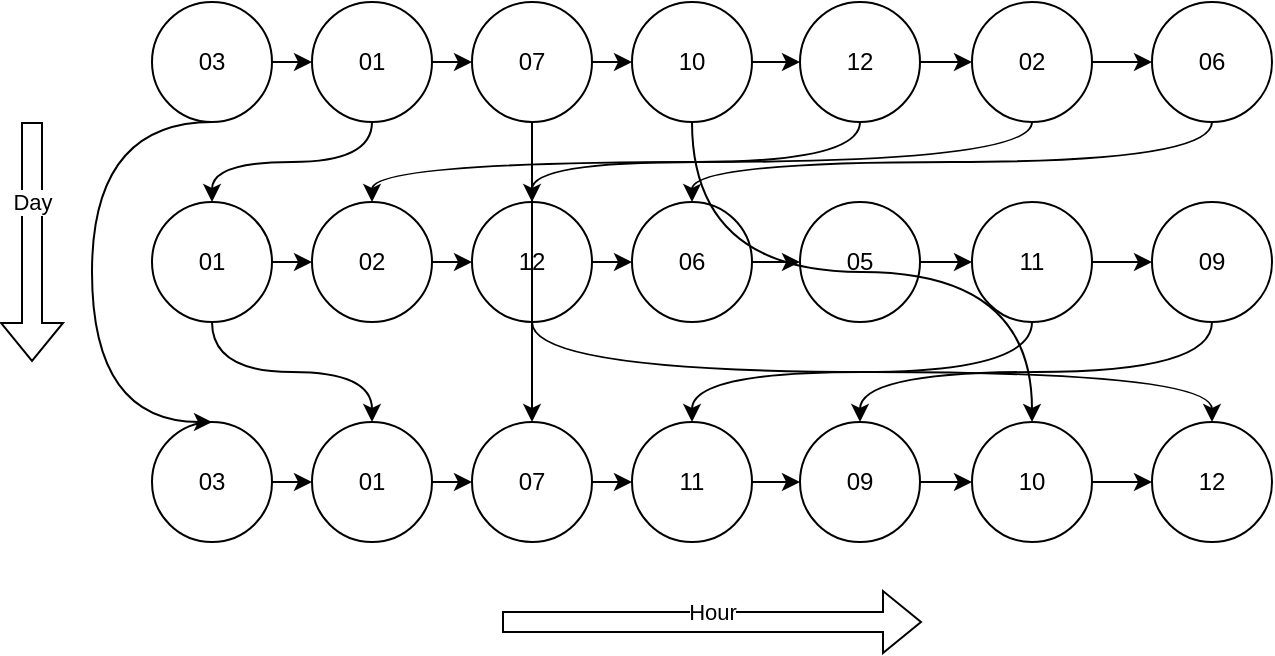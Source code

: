 <mxfile version="21.3.8" type="github">
  <diagram name="第 1 页" id="6wHuQopaQ-I1JBOTUaVT">
    <mxGraphModel dx="1432" dy="684" grid="1" gridSize="10" guides="1" tooltips="1" connect="1" arrows="1" fold="1" page="1" pageScale="1" pageWidth="827" pageHeight="1169" math="0" shadow="0">
      <root>
        <mxCell id="0" />
        <mxCell id="1" parent="0" />
        <mxCell id="NdO_Myqfiw3nwa_kzbYg-15" value="" style="group" vertex="1" connectable="0" parent="1">
          <mxGeometry x="90" y="110" width="560" height="60" as="geometry" />
        </mxCell>
        <mxCell id="NdO_Myqfiw3nwa_kzbYg-1" value="03" style="ellipse;whiteSpace=wrap;html=1;aspect=fixed;" vertex="1" parent="NdO_Myqfiw3nwa_kzbYg-15">
          <mxGeometry width="60" height="60" as="geometry" />
        </mxCell>
        <mxCell id="NdO_Myqfiw3nwa_kzbYg-2" value="02" style="ellipse;whiteSpace=wrap;html=1;aspect=fixed;" vertex="1" parent="NdO_Myqfiw3nwa_kzbYg-15">
          <mxGeometry x="410" width="60" height="60" as="geometry" />
        </mxCell>
        <mxCell id="NdO_Myqfiw3nwa_kzbYg-3" value="06" style="ellipse;whiteSpace=wrap;html=1;aspect=fixed;" vertex="1" parent="NdO_Myqfiw3nwa_kzbYg-15">
          <mxGeometry x="500" width="60" height="60" as="geometry" />
        </mxCell>
        <mxCell id="NdO_Myqfiw3nwa_kzbYg-14" style="edgeStyle=orthogonalEdgeStyle;rounded=0;orthogonalLoop=1;jettySize=auto;html=1;exitX=1;exitY=0.5;exitDx=0;exitDy=0;entryX=0;entryY=0.5;entryDx=0;entryDy=0;" edge="1" parent="NdO_Myqfiw3nwa_kzbYg-15" source="NdO_Myqfiw3nwa_kzbYg-2" target="NdO_Myqfiw3nwa_kzbYg-3">
          <mxGeometry relative="1" as="geometry" />
        </mxCell>
        <mxCell id="NdO_Myqfiw3nwa_kzbYg-4" value="01" style="ellipse;whiteSpace=wrap;html=1;aspect=fixed;" vertex="1" parent="NdO_Myqfiw3nwa_kzbYg-15">
          <mxGeometry x="80" width="60" height="60" as="geometry" />
        </mxCell>
        <mxCell id="NdO_Myqfiw3nwa_kzbYg-9" style="edgeStyle=orthogonalEdgeStyle;rounded=0;orthogonalLoop=1;jettySize=auto;html=1;exitX=1;exitY=0.5;exitDx=0;exitDy=0;entryX=0;entryY=0.5;entryDx=0;entryDy=0;" edge="1" parent="NdO_Myqfiw3nwa_kzbYg-15" source="NdO_Myqfiw3nwa_kzbYg-1" target="NdO_Myqfiw3nwa_kzbYg-4">
          <mxGeometry relative="1" as="geometry" />
        </mxCell>
        <mxCell id="NdO_Myqfiw3nwa_kzbYg-5" value="07" style="ellipse;whiteSpace=wrap;html=1;aspect=fixed;" vertex="1" parent="NdO_Myqfiw3nwa_kzbYg-15">
          <mxGeometry x="160" width="60" height="60" as="geometry" />
        </mxCell>
        <mxCell id="NdO_Myqfiw3nwa_kzbYg-10" style="edgeStyle=orthogonalEdgeStyle;rounded=0;orthogonalLoop=1;jettySize=auto;html=1;exitX=1;exitY=0.5;exitDx=0;exitDy=0;entryX=0;entryY=0.5;entryDx=0;entryDy=0;" edge="1" parent="NdO_Myqfiw3nwa_kzbYg-15" source="NdO_Myqfiw3nwa_kzbYg-4" target="NdO_Myqfiw3nwa_kzbYg-5">
          <mxGeometry relative="1" as="geometry" />
        </mxCell>
        <mxCell id="NdO_Myqfiw3nwa_kzbYg-6" value="10" style="ellipse;whiteSpace=wrap;html=1;aspect=fixed;" vertex="1" parent="NdO_Myqfiw3nwa_kzbYg-15">
          <mxGeometry x="240" width="60" height="60" as="geometry" />
        </mxCell>
        <mxCell id="NdO_Myqfiw3nwa_kzbYg-11" style="edgeStyle=orthogonalEdgeStyle;rounded=0;orthogonalLoop=1;jettySize=auto;html=1;exitX=1;exitY=0.5;exitDx=0;exitDy=0;entryX=0;entryY=0.5;entryDx=0;entryDy=0;" edge="1" parent="NdO_Myqfiw3nwa_kzbYg-15" source="NdO_Myqfiw3nwa_kzbYg-5" target="NdO_Myqfiw3nwa_kzbYg-6">
          <mxGeometry relative="1" as="geometry" />
        </mxCell>
        <mxCell id="NdO_Myqfiw3nwa_kzbYg-13" style="edgeStyle=orthogonalEdgeStyle;rounded=0;orthogonalLoop=1;jettySize=auto;html=1;exitX=1;exitY=0.5;exitDx=0;exitDy=0;entryX=0;entryY=0.5;entryDx=0;entryDy=0;" edge="1" parent="NdO_Myqfiw3nwa_kzbYg-15" source="NdO_Myqfiw3nwa_kzbYg-7" target="NdO_Myqfiw3nwa_kzbYg-2">
          <mxGeometry relative="1" as="geometry" />
        </mxCell>
        <mxCell id="NdO_Myqfiw3nwa_kzbYg-7" value="12" style="ellipse;whiteSpace=wrap;html=1;aspect=fixed;" vertex="1" parent="NdO_Myqfiw3nwa_kzbYg-15">
          <mxGeometry x="324" width="60" height="60" as="geometry" />
        </mxCell>
        <mxCell id="NdO_Myqfiw3nwa_kzbYg-12" style="edgeStyle=orthogonalEdgeStyle;rounded=0;orthogonalLoop=1;jettySize=auto;html=1;exitX=1;exitY=0.5;exitDx=0;exitDy=0;entryX=0;entryY=0.5;entryDx=0;entryDy=0;" edge="1" parent="NdO_Myqfiw3nwa_kzbYg-15" source="NdO_Myqfiw3nwa_kzbYg-6" target="NdO_Myqfiw3nwa_kzbYg-7">
          <mxGeometry relative="1" as="geometry" />
        </mxCell>
        <mxCell id="NdO_Myqfiw3nwa_kzbYg-16" value="" style="group" vertex="1" connectable="0" parent="1">
          <mxGeometry x="90" y="210" width="560" height="60" as="geometry" />
        </mxCell>
        <mxCell id="NdO_Myqfiw3nwa_kzbYg-17" value="01" style="ellipse;whiteSpace=wrap;html=1;aspect=fixed;" vertex="1" parent="NdO_Myqfiw3nwa_kzbYg-16">
          <mxGeometry width="60" height="60" as="geometry" />
        </mxCell>
        <mxCell id="NdO_Myqfiw3nwa_kzbYg-18" value="11" style="ellipse;whiteSpace=wrap;html=1;aspect=fixed;" vertex="1" parent="NdO_Myqfiw3nwa_kzbYg-16">
          <mxGeometry x="410" width="60" height="60" as="geometry" />
        </mxCell>
        <mxCell id="NdO_Myqfiw3nwa_kzbYg-19" value="09" style="ellipse;whiteSpace=wrap;html=1;aspect=fixed;" vertex="1" parent="NdO_Myqfiw3nwa_kzbYg-16">
          <mxGeometry x="500" width="60" height="60" as="geometry" />
        </mxCell>
        <mxCell id="NdO_Myqfiw3nwa_kzbYg-20" style="edgeStyle=orthogonalEdgeStyle;rounded=0;orthogonalLoop=1;jettySize=auto;html=1;exitX=1;exitY=0.5;exitDx=0;exitDy=0;entryX=0;entryY=0.5;entryDx=0;entryDy=0;" edge="1" parent="NdO_Myqfiw3nwa_kzbYg-16" source="NdO_Myqfiw3nwa_kzbYg-18" target="NdO_Myqfiw3nwa_kzbYg-19">
          <mxGeometry relative="1" as="geometry" />
        </mxCell>
        <mxCell id="NdO_Myqfiw3nwa_kzbYg-21" value="02" style="ellipse;whiteSpace=wrap;html=1;aspect=fixed;" vertex="1" parent="NdO_Myqfiw3nwa_kzbYg-16">
          <mxGeometry x="80" width="60" height="60" as="geometry" />
        </mxCell>
        <mxCell id="NdO_Myqfiw3nwa_kzbYg-22" style="edgeStyle=orthogonalEdgeStyle;rounded=0;orthogonalLoop=1;jettySize=auto;html=1;exitX=1;exitY=0.5;exitDx=0;exitDy=0;entryX=0;entryY=0.5;entryDx=0;entryDy=0;" edge="1" parent="NdO_Myqfiw3nwa_kzbYg-16" source="NdO_Myqfiw3nwa_kzbYg-17" target="NdO_Myqfiw3nwa_kzbYg-21">
          <mxGeometry relative="1" as="geometry" />
        </mxCell>
        <mxCell id="NdO_Myqfiw3nwa_kzbYg-23" value="12" style="ellipse;whiteSpace=wrap;html=1;aspect=fixed;" vertex="1" parent="NdO_Myqfiw3nwa_kzbYg-16">
          <mxGeometry x="160" width="60" height="60" as="geometry" />
        </mxCell>
        <mxCell id="NdO_Myqfiw3nwa_kzbYg-24" style="edgeStyle=orthogonalEdgeStyle;rounded=0;orthogonalLoop=1;jettySize=auto;html=1;exitX=1;exitY=0.5;exitDx=0;exitDy=0;entryX=0;entryY=0.5;entryDx=0;entryDy=0;" edge="1" parent="NdO_Myqfiw3nwa_kzbYg-16" source="NdO_Myqfiw3nwa_kzbYg-21" target="NdO_Myqfiw3nwa_kzbYg-23">
          <mxGeometry relative="1" as="geometry" />
        </mxCell>
        <mxCell id="NdO_Myqfiw3nwa_kzbYg-25" value="06" style="ellipse;whiteSpace=wrap;html=1;aspect=fixed;" vertex="1" parent="NdO_Myqfiw3nwa_kzbYg-16">
          <mxGeometry x="240" width="60" height="60" as="geometry" />
        </mxCell>
        <mxCell id="NdO_Myqfiw3nwa_kzbYg-26" style="edgeStyle=orthogonalEdgeStyle;rounded=0;orthogonalLoop=1;jettySize=auto;html=1;exitX=1;exitY=0.5;exitDx=0;exitDy=0;entryX=0;entryY=0.5;entryDx=0;entryDy=0;" edge="1" parent="NdO_Myqfiw3nwa_kzbYg-16" source="NdO_Myqfiw3nwa_kzbYg-23" target="NdO_Myqfiw3nwa_kzbYg-25">
          <mxGeometry relative="1" as="geometry" />
        </mxCell>
        <mxCell id="NdO_Myqfiw3nwa_kzbYg-27" style="edgeStyle=orthogonalEdgeStyle;rounded=0;orthogonalLoop=1;jettySize=auto;html=1;exitX=1;exitY=0.5;exitDx=0;exitDy=0;entryX=0;entryY=0.5;entryDx=0;entryDy=0;" edge="1" parent="NdO_Myqfiw3nwa_kzbYg-16" source="NdO_Myqfiw3nwa_kzbYg-28" target="NdO_Myqfiw3nwa_kzbYg-18">
          <mxGeometry relative="1" as="geometry" />
        </mxCell>
        <mxCell id="NdO_Myqfiw3nwa_kzbYg-28" value="05" style="ellipse;whiteSpace=wrap;html=1;aspect=fixed;" vertex="1" parent="NdO_Myqfiw3nwa_kzbYg-16">
          <mxGeometry x="324" width="60" height="60" as="geometry" />
        </mxCell>
        <mxCell id="NdO_Myqfiw3nwa_kzbYg-29" style="edgeStyle=orthogonalEdgeStyle;rounded=0;orthogonalLoop=1;jettySize=auto;html=1;exitX=1;exitY=0.5;exitDx=0;exitDy=0;entryX=0;entryY=0.5;entryDx=0;entryDy=0;" edge="1" parent="NdO_Myqfiw3nwa_kzbYg-16" source="NdO_Myqfiw3nwa_kzbYg-25" target="NdO_Myqfiw3nwa_kzbYg-28">
          <mxGeometry relative="1" as="geometry" />
        </mxCell>
        <mxCell id="NdO_Myqfiw3nwa_kzbYg-30" value="" style="group" vertex="1" connectable="0" parent="1">
          <mxGeometry x="90" y="320" width="560" height="60" as="geometry" />
        </mxCell>
        <mxCell id="NdO_Myqfiw3nwa_kzbYg-31" value="03" style="ellipse;whiteSpace=wrap;html=1;aspect=fixed;" vertex="1" parent="NdO_Myqfiw3nwa_kzbYg-30">
          <mxGeometry width="60" height="60" as="geometry" />
        </mxCell>
        <mxCell id="NdO_Myqfiw3nwa_kzbYg-32" value="10" style="ellipse;whiteSpace=wrap;html=1;aspect=fixed;" vertex="1" parent="NdO_Myqfiw3nwa_kzbYg-30">
          <mxGeometry x="410" width="60" height="60" as="geometry" />
        </mxCell>
        <mxCell id="NdO_Myqfiw3nwa_kzbYg-33" value="12" style="ellipse;whiteSpace=wrap;html=1;aspect=fixed;" vertex="1" parent="NdO_Myqfiw3nwa_kzbYg-30">
          <mxGeometry x="500" width="60" height="60" as="geometry" />
        </mxCell>
        <mxCell id="NdO_Myqfiw3nwa_kzbYg-34" style="edgeStyle=orthogonalEdgeStyle;rounded=0;orthogonalLoop=1;jettySize=auto;html=1;exitX=1;exitY=0.5;exitDx=0;exitDy=0;entryX=0;entryY=0.5;entryDx=0;entryDy=0;" edge="1" parent="NdO_Myqfiw3nwa_kzbYg-30" source="NdO_Myqfiw3nwa_kzbYg-32" target="NdO_Myqfiw3nwa_kzbYg-33">
          <mxGeometry relative="1" as="geometry" />
        </mxCell>
        <mxCell id="NdO_Myqfiw3nwa_kzbYg-35" value="01" style="ellipse;whiteSpace=wrap;html=1;aspect=fixed;" vertex="1" parent="NdO_Myqfiw3nwa_kzbYg-30">
          <mxGeometry x="80" width="60" height="60" as="geometry" />
        </mxCell>
        <mxCell id="NdO_Myqfiw3nwa_kzbYg-36" style="edgeStyle=orthogonalEdgeStyle;rounded=0;orthogonalLoop=1;jettySize=auto;html=1;exitX=1;exitY=0.5;exitDx=0;exitDy=0;entryX=0;entryY=0.5;entryDx=0;entryDy=0;" edge="1" parent="NdO_Myqfiw3nwa_kzbYg-30" source="NdO_Myqfiw3nwa_kzbYg-31" target="NdO_Myqfiw3nwa_kzbYg-35">
          <mxGeometry relative="1" as="geometry" />
        </mxCell>
        <mxCell id="NdO_Myqfiw3nwa_kzbYg-37" value="07" style="ellipse;whiteSpace=wrap;html=1;aspect=fixed;" vertex="1" parent="NdO_Myqfiw3nwa_kzbYg-30">
          <mxGeometry x="160" width="60" height="60" as="geometry" />
        </mxCell>
        <mxCell id="NdO_Myqfiw3nwa_kzbYg-38" style="edgeStyle=orthogonalEdgeStyle;rounded=0;orthogonalLoop=1;jettySize=auto;html=1;exitX=1;exitY=0.5;exitDx=0;exitDy=0;entryX=0;entryY=0.5;entryDx=0;entryDy=0;" edge="1" parent="NdO_Myqfiw3nwa_kzbYg-30" source="NdO_Myqfiw3nwa_kzbYg-35" target="NdO_Myqfiw3nwa_kzbYg-37">
          <mxGeometry relative="1" as="geometry" />
        </mxCell>
        <mxCell id="NdO_Myqfiw3nwa_kzbYg-39" value="11" style="ellipse;whiteSpace=wrap;html=1;aspect=fixed;" vertex="1" parent="NdO_Myqfiw3nwa_kzbYg-30">
          <mxGeometry x="240" width="60" height="60" as="geometry" />
        </mxCell>
        <mxCell id="NdO_Myqfiw3nwa_kzbYg-40" style="edgeStyle=orthogonalEdgeStyle;rounded=0;orthogonalLoop=1;jettySize=auto;html=1;exitX=1;exitY=0.5;exitDx=0;exitDy=0;entryX=0;entryY=0.5;entryDx=0;entryDy=0;" edge="1" parent="NdO_Myqfiw3nwa_kzbYg-30" source="NdO_Myqfiw3nwa_kzbYg-37" target="NdO_Myqfiw3nwa_kzbYg-39">
          <mxGeometry relative="1" as="geometry" />
        </mxCell>
        <mxCell id="NdO_Myqfiw3nwa_kzbYg-41" style="edgeStyle=orthogonalEdgeStyle;rounded=0;orthogonalLoop=1;jettySize=auto;html=1;exitX=1;exitY=0.5;exitDx=0;exitDy=0;entryX=0;entryY=0.5;entryDx=0;entryDy=0;" edge="1" parent="NdO_Myqfiw3nwa_kzbYg-30" source="NdO_Myqfiw3nwa_kzbYg-42" target="NdO_Myqfiw3nwa_kzbYg-32">
          <mxGeometry relative="1" as="geometry" />
        </mxCell>
        <mxCell id="NdO_Myqfiw3nwa_kzbYg-42" value="09" style="ellipse;whiteSpace=wrap;html=1;aspect=fixed;" vertex="1" parent="NdO_Myqfiw3nwa_kzbYg-30">
          <mxGeometry x="324" width="60" height="60" as="geometry" />
        </mxCell>
        <mxCell id="NdO_Myqfiw3nwa_kzbYg-43" style="edgeStyle=orthogonalEdgeStyle;rounded=0;orthogonalLoop=1;jettySize=auto;html=1;exitX=1;exitY=0.5;exitDx=0;exitDy=0;entryX=0;entryY=0.5;entryDx=0;entryDy=0;" edge="1" parent="NdO_Myqfiw3nwa_kzbYg-30" source="NdO_Myqfiw3nwa_kzbYg-39" target="NdO_Myqfiw3nwa_kzbYg-42">
          <mxGeometry relative="1" as="geometry" />
        </mxCell>
        <mxCell id="NdO_Myqfiw3nwa_kzbYg-45" style="edgeStyle=orthogonalEdgeStyle;orthogonalLoop=1;jettySize=auto;html=1;exitX=0.5;exitY=1;exitDx=0;exitDy=0;entryX=0.5;entryY=0;entryDx=0;entryDy=0;curved=1;" edge="1" parent="1" source="NdO_Myqfiw3nwa_kzbYg-4" target="NdO_Myqfiw3nwa_kzbYg-17">
          <mxGeometry relative="1" as="geometry" />
        </mxCell>
        <mxCell id="NdO_Myqfiw3nwa_kzbYg-46" style="edgeStyle=orthogonalEdgeStyle;orthogonalLoop=1;jettySize=auto;html=1;exitX=0.5;exitY=1;exitDx=0;exitDy=0;entryX=0.5;entryY=0;entryDx=0;entryDy=0;curved=1;" edge="1" parent="1" source="NdO_Myqfiw3nwa_kzbYg-7" target="NdO_Myqfiw3nwa_kzbYg-23">
          <mxGeometry relative="1" as="geometry" />
        </mxCell>
        <mxCell id="NdO_Myqfiw3nwa_kzbYg-47" style="edgeStyle=orthogonalEdgeStyle;orthogonalLoop=1;jettySize=auto;html=1;exitX=0.5;exitY=1;exitDx=0;exitDy=0;curved=1;" edge="1" parent="1" source="NdO_Myqfiw3nwa_kzbYg-2" target="NdO_Myqfiw3nwa_kzbYg-21">
          <mxGeometry relative="1" as="geometry" />
        </mxCell>
        <mxCell id="NdO_Myqfiw3nwa_kzbYg-48" style="edgeStyle=orthogonalEdgeStyle;orthogonalLoop=1;jettySize=auto;html=1;exitX=0.5;exitY=1;exitDx=0;exitDy=0;entryX=0.5;entryY=0;entryDx=0;entryDy=0;curved=1;" edge="1" parent="1" source="NdO_Myqfiw3nwa_kzbYg-3" target="NdO_Myqfiw3nwa_kzbYg-25">
          <mxGeometry relative="1" as="geometry" />
        </mxCell>
        <mxCell id="NdO_Myqfiw3nwa_kzbYg-49" style="edgeStyle=orthogonalEdgeStyle;orthogonalLoop=1;jettySize=auto;html=1;exitX=0.5;exitY=1;exitDx=0;exitDy=0;curved=1;" edge="1" parent="1" source="NdO_Myqfiw3nwa_kzbYg-17" target="NdO_Myqfiw3nwa_kzbYg-35">
          <mxGeometry relative="1" as="geometry" />
        </mxCell>
        <mxCell id="NdO_Myqfiw3nwa_kzbYg-50" style="edgeStyle=orthogonalEdgeStyle;orthogonalLoop=1;jettySize=auto;html=1;exitX=0.5;exitY=1;exitDx=0;exitDy=0;entryX=0.5;entryY=0;entryDx=0;entryDy=0;curved=1;" edge="1" parent="1" source="NdO_Myqfiw3nwa_kzbYg-23" target="NdO_Myqfiw3nwa_kzbYg-33">
          <mxGeometry relative="1" as="geometry" />
        </mxCell>
        <mxCell id="NdO_Myqfiw3nwa_kzbYg-51" style="edgeStyle=orthogonalEdgeStyle;orthogonalLoop=1;jettySize=auto;html=1;exitX=0.5;exitY=1;exitDx=0;exitDy=0;entryX=0.5;entryY=0;entryDx=0;entryDy=0;curved=1;" edge="1" parent="1" source="NdO_Myqfiw3nwa_kzbYg-18" target="NdO_Myqfiw3nwa_kzbYg-39">
          <mxGeometry relative="1" as="geometry" />
        </mxCell>
        <mxCell id="NdO_Myqfiw3nwa_kzbYg-52" style="edgeStyle=orthogonalEdgeStyle;orthogonalLoop=1;jettySize=auto;html=1;exitX=0.5;exitY=1;exitDx=0;exitDy=0;curved=1;" edge="1" parent="1" source="NdO_Myqfiw3nwa_kzbYg-19" target="NdO_Myqfiw3nwa_kzbYg-42">
          <mxGeometry relative="1" as="geometry" />
        </mxCell>
        <mxCell id="NdO_Myqfiw3nwa_kzbYg-53" style="edgeStyle=orthogonalEdgeStyle;orthogonalLoop=1;jettySize=auto;html=1;exitX=0.5;exitY=1;exitDx=0;exitDy=0;entryX=0.5;entryY=0;entryDx=0;entryDy=0;curved=1;" edge="1" parent="1" source="NdO_Myqfiw3nwa_kzbYg-1" target="NdO_Myqfiw3nwa_kzbYg-31">
          <mxGeometry relative="1" as="geometry">
            <Array as="points">
              <mxPoint x="60" y="170" />
              <mxPoint x="60" y="320" />
            </Array>
          </mxGeometry>
        </mxCell>
        <mxCell id="NdO_Myqfiw3nwa_kzbYg-54" style="edgeStyle=orthogonalEdgeStyle;rounded=0;orthogonalLoop=1;jettySize=auto;html=1;exitX=0.5;exitY=1;exitDx=0;exitDy=0;entryX=0.5;entryY=0;entryDx=0;entryDy=0;" edge="1" parent="1" source="NdO_Myqfiw3nwa_kzbYg-5" target="NdO_Myqfiw3nwa_kzbYg-37">
          <mxGeometry relative="1" as="geometry" />
        </mxCell>
        <mxCell id="NdO_Myqfiw3nwa_kzbYg-55" style="edgeStyle=orthogonalEdgeStyle;orthogonalLoop=1;jettySize=auto;html=1;exitX=0.5;exitY=1;exitDx=0;exitDy=0;curved=1;" edge="1" parent="1" source="NdO_Myqfiw3nwa_kzbYg-6" target="NdO_Myqfiw3nwa_kzbYg-32">
          <mxGeometry relative="1" as="geometry" />
        </mxCell>
        <mxCell id="NdO_Myqfiw3nwa_kzbYg-56" value="" style="shape=flexArrow;endArrow=classic;html=1;rounded=0;" edge="1" parent="1">
          <mxGeometry width="50" height="50" relative="1" as="geometry">
            <mxPoint x="30" y="170" as="sourcePoint" />
            <mxPoint x="30" y="290" as="targetPoint" />
          </mxGeometry>
        </mxCell>
        <mxCell id="NdO_Myqfiw3nwa_kzbYg-58" value="Day" style="edgeLabel;html=1;align=center;verticalAlign=middle;resizable=0;points=[];" vertex="1" connectable="0" parent="NdO_Myqfiw3nwa_kzbYg-56">
          <mxGeometry x="-0.333" relative="1" as="geometry">
            <mxPoint as="offset" />
          </mxGeometry>
        </mxCell>
        <mxCell id="NdO_Myqfiw3nwa_kzbYg-57" value="" style="shape=flexArrow;endArrow=classic;html=1;rounded=0;" edge="1" parent="1">
          <mxGeometry width="50" height="50" relative="1" as="geometry">
            <mxPoint x="265" y="420" as="sourcePoint" />
            <mxPoint x="475" y="420" as="targetPoint" />
          </mxGeometry>
        </mxCell>
        <mxCell id="NdO_Myqfiw3nwa_kzbYg-59" value="Hour" style="edgeLabel;html=1;align=center;verticalAlign=middle;resizable=0;points=[];" vertex="1" connectable="0" parent="NdO_Myqfiw3nwa_kzbYg-57">
          <mxGeometry y="5" relative="1" as="geometry">
            <mxPoint as="offset" />
          </mxGeometry>
        </mxCell>
      </root>
    </mxGraphModel>
  </diagram>
</mxfile>

